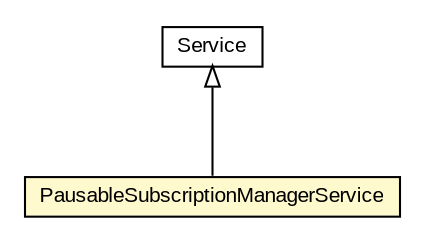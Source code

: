 #!/usr/local/bin/dot
#
# Class diagram 
# Generated by UMLGraph version R5_6-24-gf6e263 (http://www.umlgraph.org/)
#

digraph G {
	edge [fontname="arial",fontsize=10,labelfontname="arial",labelfontsize=10];
	node [fontname="arial",fontsize=10,shape=plaintext];
	nodesep=0.25;
	ranksep=0.5;
	// org.oasis_open.docs.wsn.brw_2.PausableSubscriptionManagerService
	c5885 [label=<<table title="org.oasis_open.docs.wsn.brw_2.PausableSubscriptionManagerService" border="0" cellborder="1" cellspacing="0" cellpadding="2" port="p" bgcolor="lemonChiffon" href="./PausableSubscriptionManagerService.html">
		<tr><td><table border="0" cellspacing="0" cellpadding="1">
<tr><td align="center" balign="center"> PausableSubscriptionManagerService </td></tr>
		</table></td></tr>
		</table>>, URL="./PausableSubscriptionManagerService.html", fontname="arial", fontcolor="black", fontsize=10.0];
	//org.oasis_open.docs.wsn.brw_2.PausableSubscriptionManagerService extends javax.xml.ws.Service
	c5979:p -> c5885:p [dir=back,arrowtail=empty];
	// javax.xml.ws.Service
	c5979 [label=<<table title="javax.xml.ws.Service" border="0" cellborder="1" cellspacing="0" cellpadding="2" port="p" href="http://java.sun.com/j2se/1.4.2/docs/api/javax/xml/ws/Service.html">
		<tr><td><table border="0" cellspacing="0" cellpadding="1">
<tr><td align="center" balign="center"> Service </td></tr>
		</table></td></tr>
		</table>>, URL="http://java.sun.com/j2se/1.4.2/docs/api/javax/xml/ws/Service.html", fontname="arial", fontcolor="black", fontsize=10.0];
}

